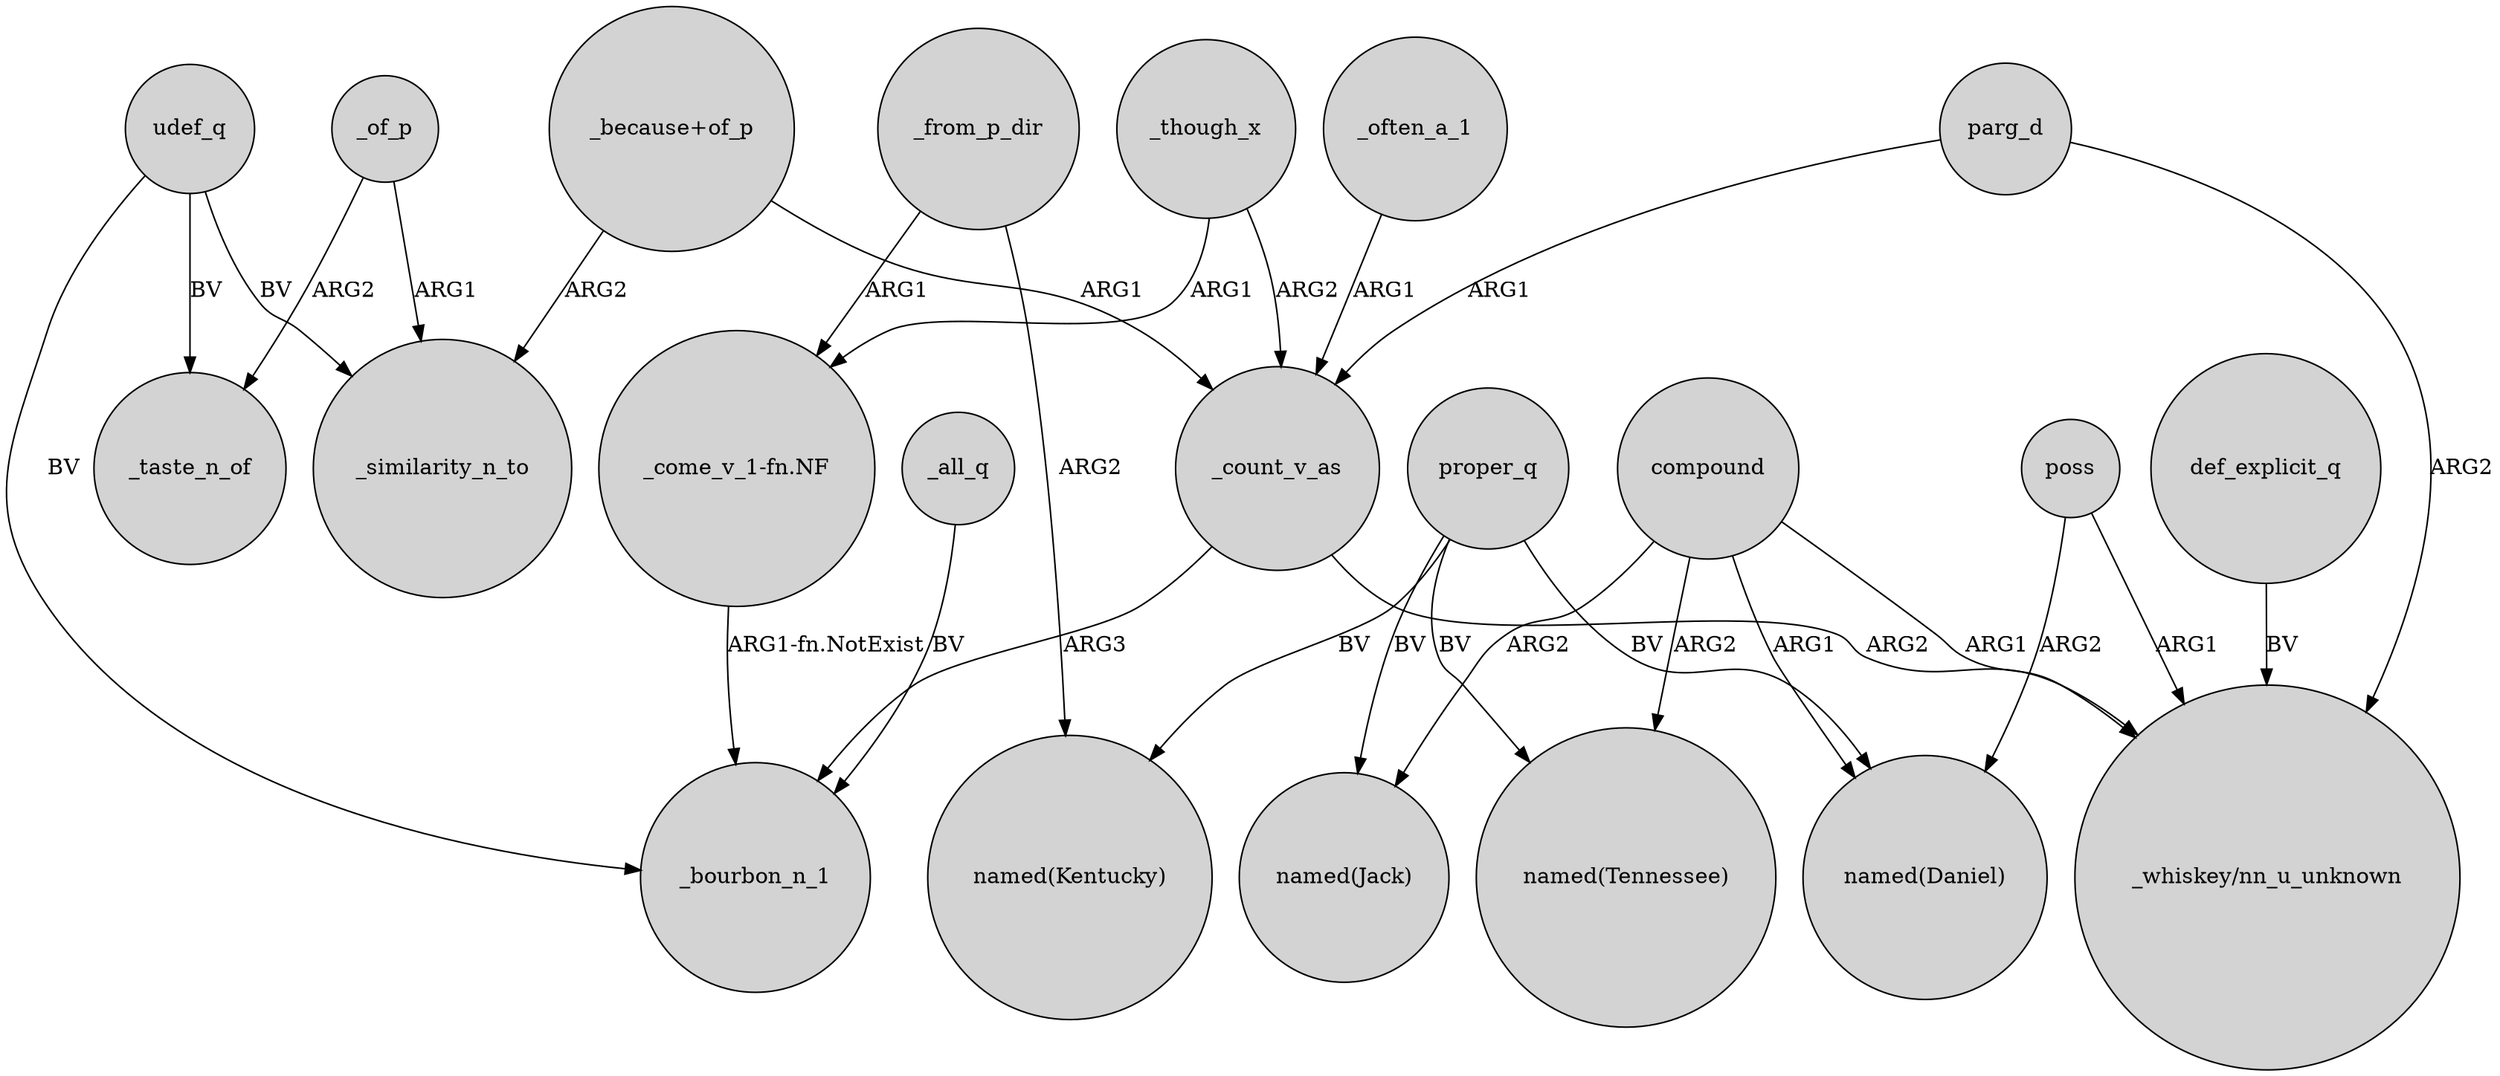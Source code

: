 digraph {
	node [shape=circle style=filled]
	udef_q -> _taste_n_of [label=BV]
	proper_q -> "named(Daniel)" [label=BV]
	udef_q -> _bourbon_n_1 [label=BV]
	_though_x -> "_come_v_1-fn.NF" [label=ARG1]
	poss -> "named(Daniel)" [label=ARG2]
	_count_v_as -> "_whiskey/nn_u_unknown" [label=ARG2]
	parg_d -> "_whiskey/nn_u_unknown" [label=ARG2]
	def_explicit_q -> "_whiskey/nn_u_unknown" [label=BV]
	_count_v_as -> _bourbon_n_1 [label=ARG3]
	"_because+of_p" -> _similarity_n_to [label=ARG2]
	proper_q -> "named(Kentucky)" [label=BV]
	compound -> "named(Jack)" [label=ARG2]
	_though_x -> _count_v_as [label=ARG2]
	_often_a_1 -> _count_v_as [label=ARG1]
	udef_q -> _similarity_n_to [label=BV]
	_of_p -> _similarity_n_to [label=ARG1]
	parg_d -> _count_v_as [label=ARG1]
	poss -> "_whiskey/nn_u_unknown" [label=ARG1]
	proper_q -> "named(Jack)" [label=BV]
	_from_p_dir -> "named(Kentucky)" [label=ARG2]
	proper_q -> "named(Tennessee)" [label=BV]
	_of_p -> _taste_n_of [label=ARG2]
	"_because+of_p" -> _count_v_as [label=ARG1]
	_all_q -> _bourbon_n_1 [label=BV]
	compound -> "named(Tennessee)" [label=ARG2]
	"_come_v_1-fn.NF" -> _bourbon_n_1 [label="ARG1-fn.NotExist"]
	compound -> "named(Daniel)" [label=ARG1]
	_from_p_dir -> "_come_v_1-fn.NF" [label=ARG1]
	compound -> "_whiskey/nn_u_unknown" [label=ARG1]
}
